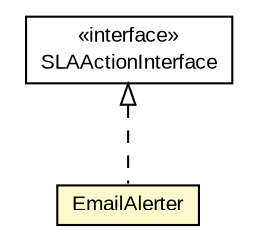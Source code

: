 #!/usr/local/bin/dot
#
# Class diagram 
# Generated by UMLGraph version R5_6-24-gf6e263 (http://www.umlgraph.org/)
#

digraph G {
	edge [fontname="arial",fontsize=10,labelfontname="arial",labelfontsize=10];
	node [fontname="arial",fontsize=10,shape=plaintext];
	nodesep=0.25;
	ranksep=0.5;
	// org.miloss.fgsms.plugins.sla.SLAActionInterface
	c351808 [label=<<table title="org.miloss.fgsms.plugins.sla.SLAActionInterface" border="0" cellborder="1" cellspacing="0" cellpadding="2" port="p" href="../../plugins/sla/SLAActionInterface.html">
		<tr><td><table border="0" cellspacing="0" cellpadding="1">
<tr><td align="center" balign="center"> &#171;interface&#187; </td></tr>
<tr><td align="center" balign="center"> SLAActionInterface </td></tr>
		</table></td></tr>
		</table>>, URL="../../plugins/sla/SLAActionInterface.html", fontname="arial", fontcolor="black", fontsize=10.0];
	// org.miloss.fgsms.sla.actions.EmailAlerter
	c352580 [label=<<table title="org.miloss.fgsms.sla.actions.EmailAlerter" border="0" cellborder="1" cellspacing="0" cellpadding="2" port="p" bgcolor="lemonChiffon" href="./EmailAlerter.html">
		<tr><td><table border="0" cellspacing="0" cellpadding="1">
<tr><td align="center" balign="center"> EmailAlerter </td></tr>
		</table></td></tr>
		</table>>, URL="./EmailAlerter.html", fontname="arial", fontcolor="black", fontsize=10.0];
	//org.miloss.fgsms.sla.actions.EmailAlerter implements org.miloss.fgsms.plugins.sla.SLAActionInterface
	c351808:p -> c352580:p [dir=back,arrowtail=empty,style=dashed];
}


